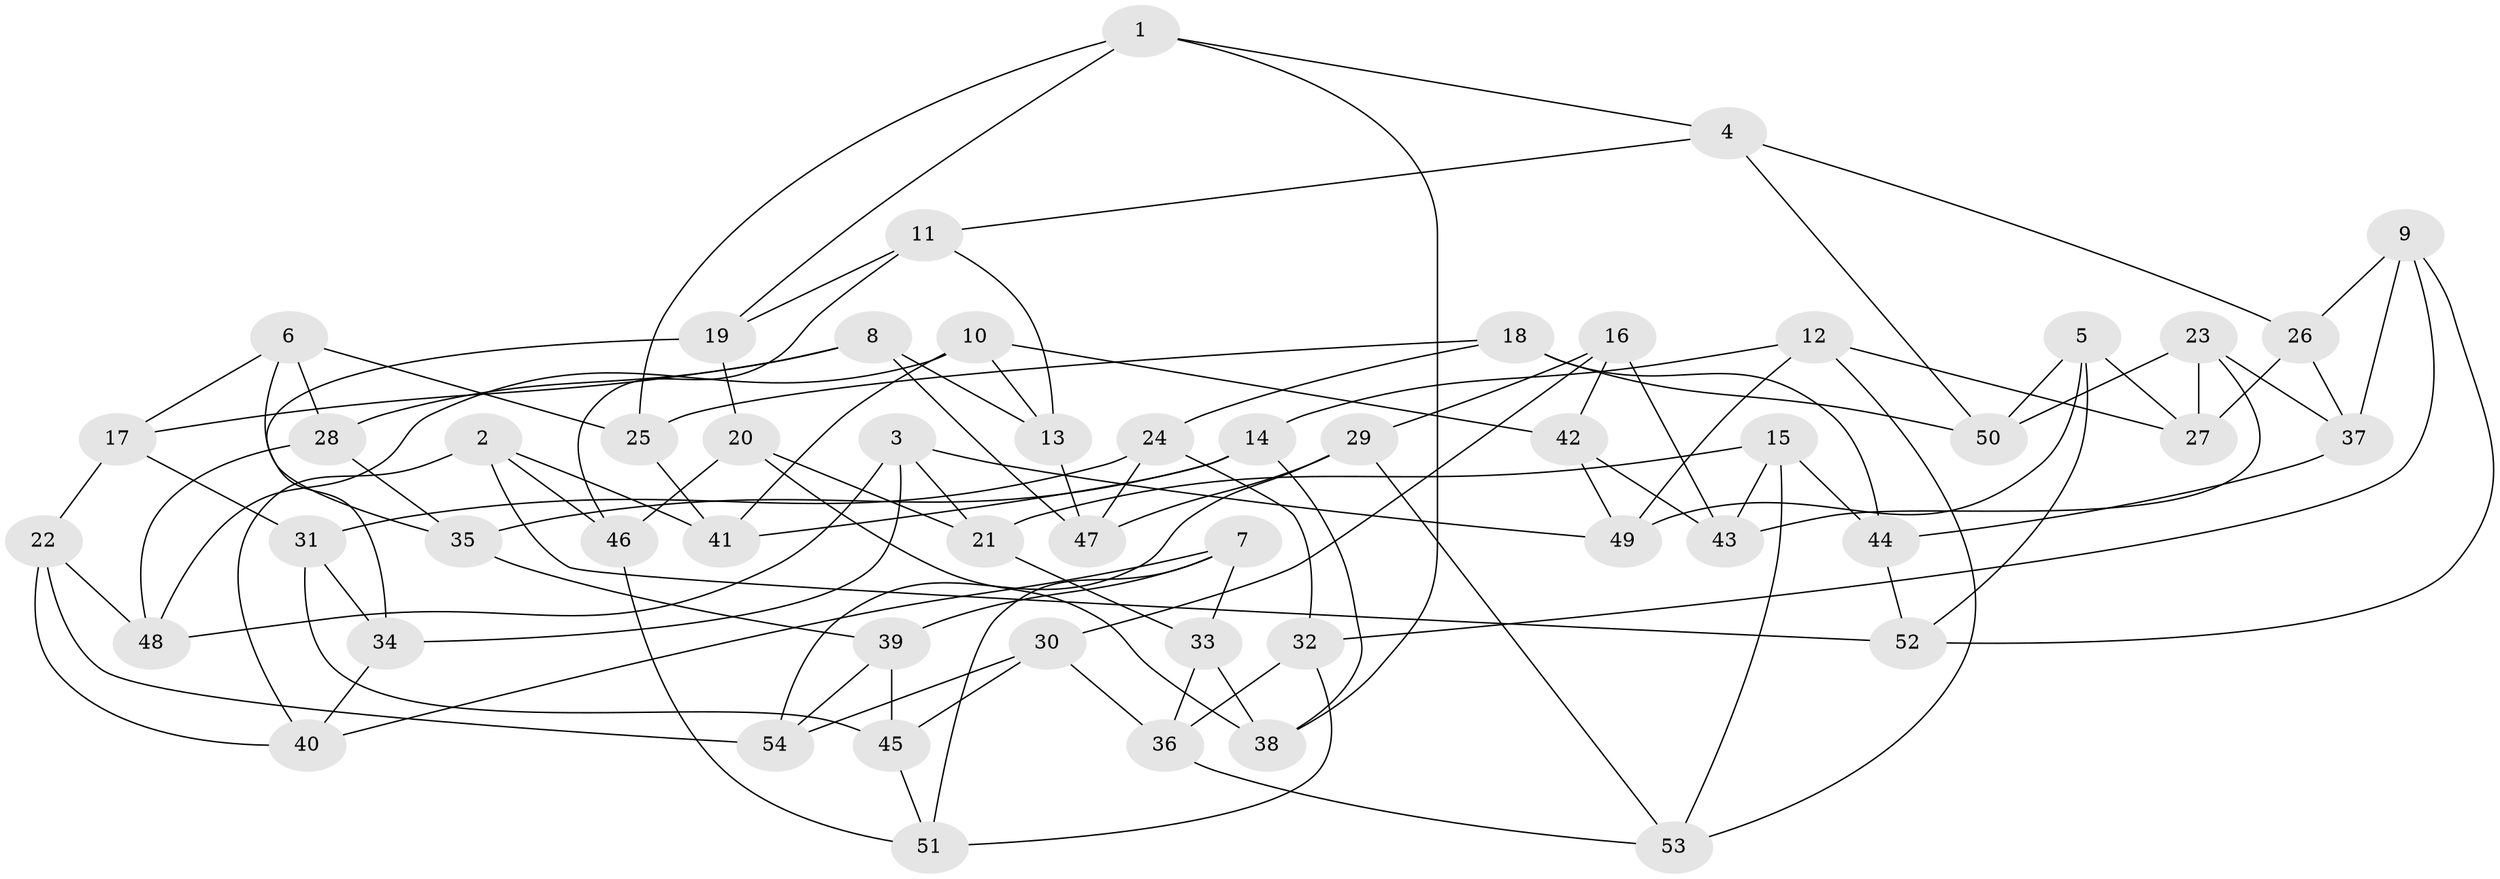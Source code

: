 // coarse degree distribution, {8: 0.19047619047619047, 7: 0.23809523809523808, 6: 0.09523809523809523, 5: 0.14285714285714285, 9: 0.047619047619047616, 4: 0.23809523809523808, 3: 0.047619047619047616}
// Generated by graph-tools (version 1.1) at 2025/20/03/04/25 18:20:37]
// undirected, 54 vertices, 108 edges
graph export_dot {
graph [start="1"]
  node [color=gray90,style=filled];
  1;
  2;
  3;
  4;
  5;
  6;
  7;
  8;
  9;
  10;
  11;
  12;
  13;
  14;
  15;
  16;
  17;
  18;
  19;
  20;
  21;
  22;
  23;
  24;
  25;
  26;
  27;
  28;
  29;
  30;
  31;
  32;
  33;
  34;
  35;
  36;
  37;
  38;
  39;
  40;
  41;
  42;
  43;
  44;
  45;
  46;
  47;
  48;
  49;
  50;
  51;
  52;
  53;
  54;
  1 -- 4;
  1 -- 25;
  1 -- 19;
  1 -- 38;
  2 -- 41;
  2 -- 46;
  2 -- 40;
  2 -- 52;
  3 -- 21;
  3 -- 49;
  3 -- 48;
  3 -- 34;
  4 -- 50;
  4 -- 26;
  4 -- 11;
  5 -- 27;
  5 -- 52;
  5 -- 49;
  5 -- 50;
  6 -- 17;
  6 -- 28;
  6 -- 35;
  6 -- 25;
  7 -- 51;
  7 -- 39;
  7 -- 33;
  7 -- 40;
  8 -- 47;
  8 -- 28;
  8 -- 13;
  8 -- 17;
  9 -- 32;
  9 -- 26;
  9 -- 37;
  9 -- 52;
  10 -- 41;
  10 -- 13;
  10 -- 42;
  10 -- 48;
  11 -- 19;
  11 -- 13;
  11 -- 46;
  12 -- 14;
  12 -- 53;
  12 -- 27;
  12 -- 49;
  13 -- 47;
  14 -- 41;
  14 -- 35;
  14 -- 38;
  15 -- 53;
  15 -- 43;
  15 -- 21;
  15 -- 44;
  16 -- 29;
  16 -- 42;
  16 -- 30;
  16 -- 43;
  17 -- 22;
  17 -- 31;
  18 -- 24;
  18 -- 25;
  18 -- 44;
  18 -- 50;
  19 -- 20;
  19 -- 34;
  20 -- 38;
  20 -- 21;
  20 -- 46;
  21 -- 33;
  22 -- 40;
  22 -- 48;
  22 -- 54;
  23 -- 43;
  23 -- 50;
  23 -- 37;
  23 -- 27;
  24 -- 32;
  24 -- 31;
  24 -- 47;
  25 -- 41;
  26 -- 37;
  26 -- 27;
  28 -- 48;
  28 -- 35;
  29 -- 47;
  29 -- 54;
  29 -- 53;
  30 -- 54;
  30 -- 45;
  30 -- 36;
  31 -- 45;
  31 -- 34;
  32 -- 36;
  32 -- 51;
  33 -- 38;
  33 -- 36;
  34 -- 40;
  35 -- 39;
  36 -- 53;
  37 -- 44;
  39 -- 45;
  39 -- 54;
  42 -- 49;
  42 -- 43;
  44 -- 52;
  45 -- 51;
  46 -- 51;
}
